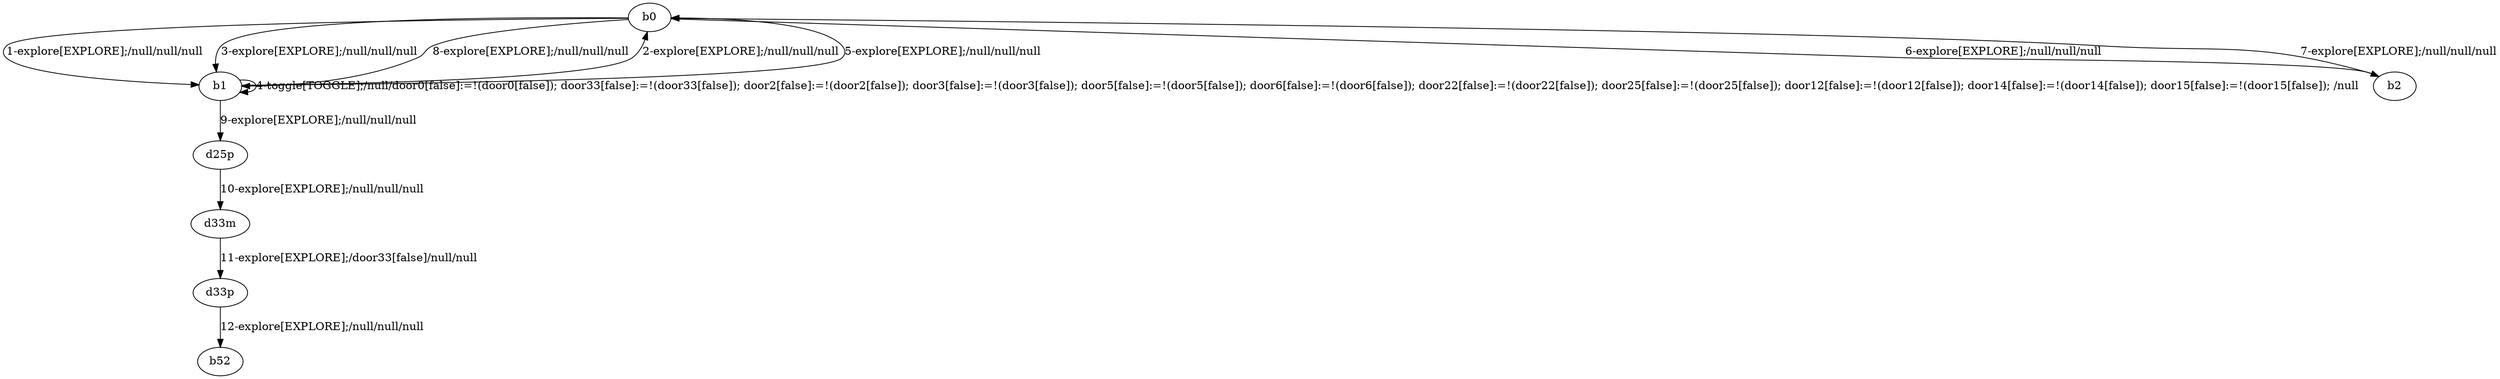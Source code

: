 # Total number of goals covered by this test: 1
# d33p --> b52

digraph g {
"b0" -> "b1" [label = "1-explore[EXPLORE];/null/null/null"];
"b1" -> "b0" [label = "2-explore[EXPLORE];/null/null/null"];
"b0" -> "b1" [label = "3-explore[EXPLORE];/null/null/null"];
"b1" -> "b1" [label = "4-toggle[TOGGLE];/null/door0[false]:=!(door0[false]); door33[false]:=!(door33[false]); door2[false]:=!(door2[false]); door3[false]:=!(door3[false]); door5[false]:=!(door5[false]); door6[false]:=!(door6[false]); door22[false]:=!(door22[false]); door25[false]:=!(door25[false]); door12[false]:=!(door12[false]); door14[false]:=!(door14[false]); door15[false]:=!(door15[false]); /null"];
"b1" -> "b0" [label = "5-explore[EXPLORE];/null/null/null"];
"b0" -> "b2" [label = "6-explore[EXPLORE];/null/null/null"];
"b2" -> "b0" [label = "7-explore[EXPLORE];/null/null/null"];
"b0" -> "b1" [label = "8-explore[EXPLORE];/null/null/null"];
"b1" -> "d25p" [label = "9-explore[EXPLORE];/null/null/null"];
"d25p" -> "d33m" [label = "10-explore[EXPLORE];/null/null/null"];
"d33m" -> "d33p" [label = "11-explore[EXPLORE];/door33[false]/null/null"];
"d33p" -> "b52" [label = "12-explore[EXPLORE];/null/null/null"];
}